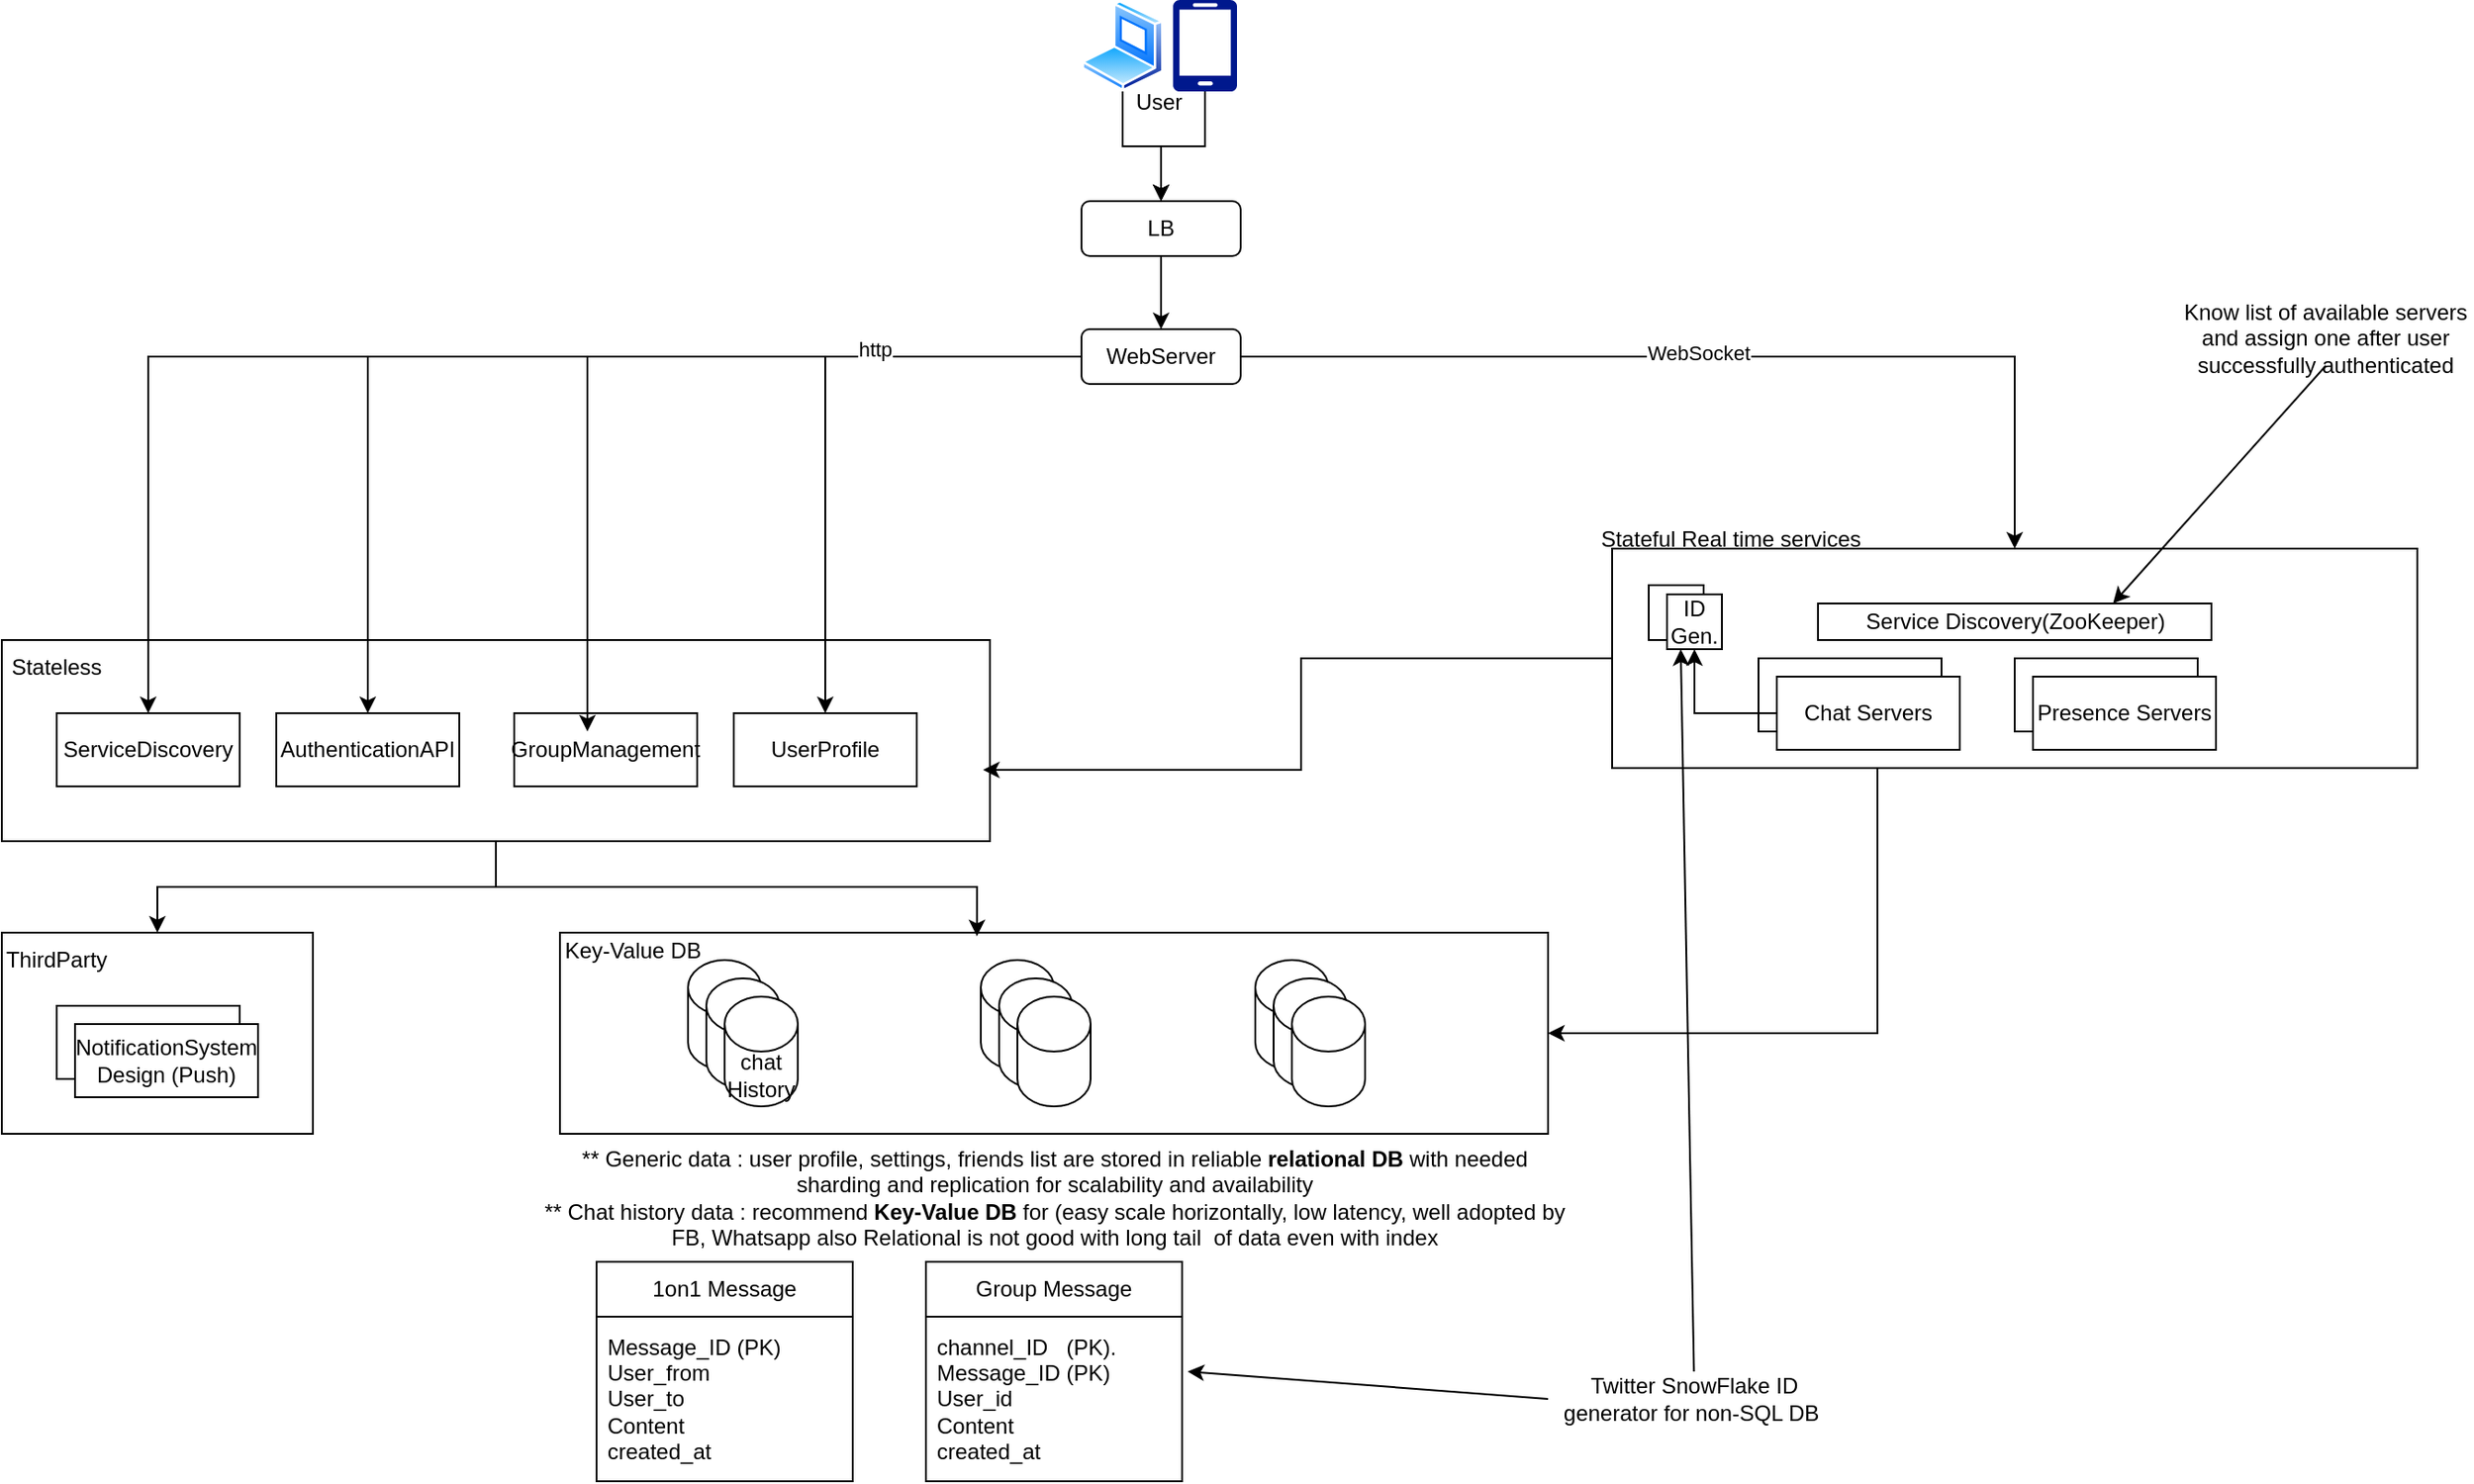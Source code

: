 <mxfile version="24.7.16">
  <diagram name="Page-1" id="_omLd40gxrhuzkDiTgc6">
    <mxGraphModel dx="2524" dy="819" grid="1" gridSize="10" guides="1" tooltips="1" connect="1" arrows="1" fold="1" page="1" pageScale="1" pageWidth="850" pageHeight="1100" math="0" shadow="0">
      <root>
        <mxCell id="0" />
        <mxCell id="1" parent="0" />
        <mxCell id="wvIRAx71RviLsR0cLW7b-3" value="&#xa;&#xa;&#xa;User" style="group" vertex="1" connectable="0" parent="1">
          <mxGeometry x="320" y="60" width="85" height="50" as="geometry" />
        </mxCell>
        <mxCell id="wvIRAx71RviLsR0cLW7b-1" value="" style="image;aspect=fixed;perimeter=ellipsePerimeter;html=1;align=center;shadow=0;dashed=0;spacingTop=3;image=img/lib/active_directory/laptop_client.svg;" vertex="1" parent="wvIRAx71RviLsR0cLW7b-3">
          <mxGeometry width="45" height="50" as="geometry" />
        </mxCell>
        <mxCell id="wvIRAx71RviLsR0cLW7b-2" value="" style="sketch=0;aspect=fixed;pointerEvents=1;shadow=0;dashed=0;html=1;strokeColor=none;labelPosition=center;verticalLabelPosition=bottom;verticalAlign=top;align=center;fillColor=#00188D;shape=mxgraph.azure.mobile" vertex="1" parent="wvIRAx71RviLsR0cLW7b-3">
          <mxGeometry x="50" width="35" height="50" as="geometry" />
        </mxCell>
        <mxCell id="wvIRAx71RviLsR0cLW7b-24" value="" style="edgeStyle=orthogonalEdgeStyle;rounded=0;orthogonalLoop=1;jettySize=auto;html=1;" edge="1" parent="1" source="wvIRAx71RviLsR0cLW7b-4" target="wvIRAx71RviLsR0cLW7b-5">
          <mxGeometry relative="1" as="geometry" />
        </mxCell>
        <mxCell id="wvIRAx71RviLsR0cLW7b-4" value="LB" style="rounded=1;whiteSpace=wrap;html=1;" vertex="1" parent="1">
          <mxGeometry x="320" y="170" width="87" height="30" as="geometry" />
        </mxCell>
        <mxCell id="wvIRAx71RviLsR0cLW7b-36" style="edgeStyle=orthogonalEdgeStyle;rounded=0;orthogonalLoop=1;jettySize=auto;html=1;entryX=0.5;entryY=0;entryDx=0;entryDy=0;" edge="1" parent="1" source="wvIRAx71RviLsR0cLW7b-6" target="wvIRAx71RviLsR0cLW7b-16">
          <mxGeometry relative="1" as="geometry" />
        </mxCell>
        <mxCell id="wvIRAx71RviLsR0cLW7b-6" value="" style="rounded=0;whiteSpace=wrap;html=1;" vertex="1" parent="1">
          <mxGeometry x="-270" y="410" width="540" height="110" as="geometry" />
        </mxCell>
        <mxCell id="wvIRAx71RviLsR0cLW7b-12" style="edgeStyle=orthogonalEdgeStyle;rounded=0;orthogonalLoop=1;jettySize=auto;html=1;entryX=0.5;entryY=0;entryDx=0;entryDy=0;" edge="1" parent="1" source="wvIRAx71RviLsR0cLW7b-5" target="wvIRAx71RviLsR0cLW7b-10">
          <mxGeometry relative="1" as="geometry" />
        </mxCell>
        <mxCell id="wvIRAx71RviLsR0cLW7b-14" style="edgeStyle=orthogonalEdgeStyle;rounded=0;orthogonalLoop=1;jettySize=auto;html=1;" edge="1" parent="1" source="wvIRAx71RviLsR0cLW7b-5" target="wvIRAx71RviLsR0cLW7b-8">
          <mxGeometry relative="1" as="geometry" />
        </mxCell>
        <mxCell id="wvIRAx71RviLsR0cLW7b-15" style="edgeStyle=orthogonalEdgeStyle;rounded=0;orthogonalLoop=1;jettySize=auto;html=1;" edge="1" parent="1" source="wvIRAx71RviLsR0cLW7b-5" target="wvIRAx71RviLsR0cLW7b-7">
          <mxGeometry relative="1" as="geometry" />
        </mxCell>
        <mxCell id="wvIRAx71RviLsR0cLW7b-23" style="edgeStyle=orthogonalEdgeStyle;rounded=0;orthogonalLoop=1;jettySize=auto;html=1;entryX=0.5;entryY=0;entryDx=0;entryDy=0;" edge="1" parent="1" source="wvIRAx71RviLsR0cLW7b-5" target="wvIRAx71RviLsR0cLW7b-27">
          <mxGeometry relative="1" as="geometry" />
        </mxCell>
        <mxCell id="wvIRAx71RviLsR0cLW7b-31" value="WebSocket" style="edgeLabel;html=1;align=center;verticalAlign=middle;resizable=0;points=[];" vertex="1" connectable="0" parent="wvIRAx71RviLsR0cLW7b-23">
          <mxGeometry x="-0.057" y="2" relative="1" as="geometry">
            <mxPoint x="1" as="offset" />
          </mxGeometry>
        </mxCell>
        <mxCell id="wvIRAx71RviLsR0cLW7b-5" value="WebServer" style="rounded=1;whiteSpace=wrap;html=1;" vertex="1" parent="1">
          <mxGeometry x="320" y="240" width="87" height="30" as="geometry" />
        </mxCell>
        <mxCell id="wvIRAx71RviLsR0cLW7b-7" value="ServiceDiscovery" style="rounded=0;whiteSpace=wrap;html=1;" vertex="1" parent="1">
          <mxGeometry x="-240" y="450" width="100" height="40" as="geometry" />
        </mxCell>
        <mxCell id="wvIRAx71RviLsR0cLW7b-8" value="AuthenticationAPI" style="rounded=0;whiteSpace=wrap;html=1;" vertex="1" parent="1">
          <mxGeometry x="-120" y="450" width="100" height="40" as="geometry" />
        </mxCell>
        <mxCell id="wvIRAx71RviLsR0cLW7b-9" value="GroupManagement" style="rounded=0;whiteSpace=wrap;html=1;" vertex="1" parent="1">
          <mxGeometry x="10" y="450" width="100" height="40" as="geometry" />
        </mxCell>
        <mxCell id="wvIRAx71RviLsR0cLW7b-10" value="UserProfile" style="rounded=0;whiteSpace=wrap;html=1;" vertex="1" parent="1">
          <mxGeometry x="130" y="450" width="100" height="40" as="geometry" />
        </mxCell>
        <mxCell id="wvIRAx71RviLsR0cLW7b-11" value="Stateless" style="text;html=1;align=center;verticalAlign=middle;whiteSpace=wrap;rounded=0;" vertex="1" parent="1">
          <mxGeometry x="-270" y="410" width="60" height="30" as="geometry" />
        </mxCell>
        <mxCell id="wvIRAx71RviLsR0cLW7b-13" style="edgeStyle=orthogonalEdgeStyle;rounded=0;orthogonalLoop=1;jettySize=auto;html=1;entryX=0.4;entryY=0.25;entryDx=0;entryDy=0;entryPerimeter=0;" edge="1" parent="1" source="wvIRAx71RviLsR0cLW7b-5" target="wvIRAx71RviLsR0cLW7b-9">
          <mxGeometry relative="1" as="geometry" />
        </mxCell>
        <mxCell id="wvIRAx71RviLsR0cLW7b-32" value="http" style="edgeLabel;html=1;align=center;verticalAlign=middle;resizable=0;points=[];" vertex="1" connectable="0" parent="wvIRAx71RviLsR0cLW7b-13">
          <mxGeometry x="-0.525" y="-4" relative="1" as="geometry">
            <mxPoint as="offset" />
          </mxGeometry>
        </mxCell>
        <mxCell id="wvIRAx71RviLsR0cLW7b-16" value="" style="rounded=0;whiteSpace=wrap;html=1;" vertex="1" parent="1">
          <mxGeometry x="-270" y="570" width="170" height="110" as="geometry" />
        </mxCell>
        <mxCell id="wvIRAx71RviLsR0cLW7b-17" value="Chat Server" style="rounded=0;whiteSpace=wrap;html=1;" vertex="1" parent="1">
          <mxGeometry x="-240" y="610" width="100" height="40" as="geometry" />
        </mxCell>
        <mxCell id="wvIRAx71RviLsR0cLW7b-21" value="ThirdParty" style="text;html=1;align=center;verticalAlign=middle;whiteSpace=wrap;rounded=0;" vertex="1" parent="1">
          <mxGeometry x="-270" y="570" width="60" height="30" as="geometry" />
        </mxCell>
        <mxCell id="wvIRAx71RviLsR0cLW7b-22" value="NotificationSystem Design (Push)" style="rounded=0;whiteSpace=wrap;html=1;" vertex="1" parent="1">
          <mxGeometry x="-230" y="620" width="100" height="40" as="geometry" />
        </mxCell>
        <mxCell id="wvIRAx71RviLsR0cLW7b-25" style="edgeStyle=orthogonalEdgeStyle;rounded=0;orthogonalLoop=1;jettySize=auto;html=1;entryX=0.5;entryY=0;entryDx=0;entryDy=0;" edge="1" parent="1" source="wvIRAx71RviLsR0cLW7b-1" target="wvIRAx71RviLsR0cLW7b-4">
          <mxGeometry relative="1" as="geometry" />
        </mxCell>
        <mxCell id="wvIRAx71RviLsR0cLW7b-26" style="edgeStyle=orthogonalEdgeStyle;rounded=0;orthogonalLoop=1;jettySize=auto;html=1;entryX=0.5;entryY=0;entryDx=0;entryDy=0;" edge="1" parent="1" source="wvIRAx71RviLsR0cLW7b-2" target="wvIRAx71RviLsR0cLW7b-4">
          <mxGeometry relative="1" as="geometry" />
        </mxCell>
        <mxCell id="wvIRAx71RviLsR0cLW7b-63" style="edgeStyle=orthogonalEdgeStyle;rounded=0;orthogonalLoop=1;jettySize=auto;html=1;entryX=1;entryY=0.5;entryDx=0;entryDy=0;" edge="1" parent="1" source="wvIRAx71RviLsR0cLW7b-27" target="wvIRAx71RviLsR0cLW7b-37">
          <mxGeometry relative="1" as="geometry">
            <Array as="points">
              <mxPoint x="755" y="625" />
            </Array>
          </mxGeometry>
        </mxCell>
        <mxCell id="wvIRAx71RviLsR0cLW7b-27" value="" style="rounded=0;whiteSpace=wrap;html=1;" vertex="1" parent="1">
          <mxGeometry x="610" y="360" width="440" height="120" as="geometry" />
        </mxCell>
        <mxCell id="wvIRAx71RviLsR0cLW7b-28" value="Chat Server" style="rounded=0;whiteSpace=wrap;html=1;" vertex="1" parent="1">
          <mxGeometry x="690" y="420" width="100" height="40" as="geometry" />
        </mxCell>
        <mxCell id="wvIRAx71RviLsR0cLW7b-29" value="Stateful Real time services" style="text;html=1;align=center;verticalAlign=middle;whiteSpace=wrap;rounded=0;" vertex="1" parent="1">
          <mxGeometry x="600" y="340" width="150" height="30" as="geometry" />
        </mxCell>
        <mxCell id="wvIRAx71RviLsR0cLW7b-77" style="edgeStyle=orthogonalEdgeStyle;rounded=0;orthogonalLoop=1;jettySize=auto;html=1;entryX=0.5;entryY=1;entryDx=0;entryDy=0;" edge="1" parent="1" source="wvIRAx71RviLsR0cLW7b-30" target="wvIRAx71RviLsR0cLW7b-76">
          <mxGeometry relative="1" as="geometry" />
        </mxCell>
        <mxCell id="wvIRAx71RviLsR0cLW7b-30" value="Chat Servers" style="rounded=0;whiteSpace=wrap;html=1;" vertex="1" parent="1">
          <mxGeometry x="700" y="430" width="100" height="40" as="geometry" />
        </mxCell>
        <mxCell id="wvIRAx71RviLsR0cLW7b-33" value="Chat Server" style="rounded=0;whiteSpace=wrap;html=1;" vertex="1" parent="1">
          <mxGeometry x="830" y="420" width="100" height="40" as="geometry" />
        </mxCell>
        <mxCell id="wvIRAx71RviLsR0cLW7b-34" value="Presence Servers" style="rounded=0;whiteSpace=wrap;html=1;" vertex="1" parent="1">
          <mxGeometry x="840" y="430" width="100" height="40" as="geometry" />
        </mxCell>
        <mxCell id="wvIRAx71RviLsR0cLW7b-35" style="edgeStyle=orthogonalEdgeStyle;rounded=0;orthogonalLoop=1;jettySize=auto;html=1;entryX=0.993;entryY=0.645;entryDx=0;entryDy=0;entryPerimeter=0;" edge="1" parent="1" source="wvIRAx71RviLsR0cLW7b-27" target="wvIRAx71RviLsR0cLW7b-6">
          <mxGeometry relative="1" as="geometry" />
        </mxCell>
        <mxCell id="wvIRAx71RviLsR0cLW7b-37" value="" style="rounded=0;whiteSpace=wrap;html=1;" vertex="1" parent="1">
          <mxGeometry x="35" y="570" width="540" height="110" as="geometry" />
        </mxCell>
        <mxCell id="wvIRAx71RviLsR0cLW7b-38" value="" style="shape=cylinder3;whiteSpace=wrap;html=1;boundedLbl=1;backgroundOutline=1;size=15;" vertex="1" parent="1">
          <mxGeometry x="105" y="585" width="40" height="60" as="geometry" />
        </mxCell>
        <mxCell id="wvIRAx71RviLsR0cLW7b-39" value="" style="shape=cylinder3;whiteSpace=wrap;html=1;boundedLbl=1;backgroundOutline=1;size=15;" vertex="1" parent="1">
          <mxGeometry x="115" y="595" width="40" height="60" as="geometry" />
        </mxCell>
        <mxCell id="wvIRAx71RviLsR0cLW7b-40" value="chat History" style="shape=cylinder3;whiteSpace=wrap;html=1;boundedLbl=1;backgroundOutline=1;size=15;" vertex="1" parent="1">
          <mxGeometry x="125" y="605" width="40" height="60" as="geometry" />
        </mxCell>
        <mxCell id="wvIRAx71RviLsR0cLW7b-43" value="" style="shape=cylinder3;whiteSpace=wrap;html=1;boundedLbl=1;backgroundOutline=1;size=15;" vertex="1" parent="1">
          <mxGeometry x="265" y="585" width="40" height="60" as="geometry" />
        </mxCell>
        <mxCell id="wvIRAx71RviLsR0cLW7b-44" value="" style="shape=cylinder3;whiteSpace=wrap;html=1;boundedLbl=1;backgroundOutline=1;size=15;" vertex="1" parent="1">
          <mxGeometry x="275" y="595" width="40" height="60" as="geometry" />
        </mxCell>
        <mxCell id="wvIRAx71RviLsR0cLW7b-45" value="" style="shape=cylinder3;whiteSpace=wrap;html=1;boundedLbl=1;backgroundOutline=1;size=15;" vertex="1" parent="1">
          <mxGeometry x="285" y="605" width="40" height="60" as="geometry" />
        </mxCell>
        <mxCell id="wvIRAx71RviLsR0cLW7b-46" value="" style="shape=cylinder3;whiteSpace=wrap;html=1;boundedLbl=1;backgroundOutline=1;size=15;" vertex="1" parent="1">
          <mxGeometry x="415" y="585" width="40" height="60" as="geometry" />
        </mxCell>
        <mxCell id="wvIRAx71RviLsR0cLW7b-47" value="" style="shape=cylinder3;whiteSpace=wrap;html=1;boundedLbl=1;backgroundOutline=1;size=15;" vertex="1" parent="1">
          <mxGeometry x="425" y="595" width="40" height="60" as="geometry" />
        </mxCell>
        <mxCell id="wvIRAx71RviLsR0cLW7b-48" value="" style="shape=cylinder3;whiteSpace=wrap;html=1;boundedLbl=1;backgroundOutline=1;size=15;" vertex="1" parent="1">
          <mxGeometry x="435" y="605" width="40" height="60" as="geometry" />
        </mxCell>
        <mxCell id="wvIRAx71RviLsR0cLW7b-49" value="Key-Value DB" style="text;html=1;align=center;verticalAlign=middle;whiteSpace=wrap;rounded=0;" vertex="1" parent="1">
          <mxGeometry x="30" y="565" width="90" height="30" as="geometry" />
        </mxCell>
        <mxCell id="wvIRAx71RviLsR0cLW7b-50" style="edgeStyle=orthogonalEdgeStyle;rounded=0;orthogonalLoop=1;jettySize=auto;html=1;entryX=0.422;entryY=0.018;entryDx=0;entryDy=0;entryPerimeter=0;" edge="1" parent="1" source="wvIRAx71RviLsR0cLW7b-6" target="wvIRAx71RviLsR0cLW7b-37">
          <mxGeometry relative="1" as="geometry" />
        </mxCell>
        <mxCell id="wvIRAx71RviLsR0cLW7b-52" value="** Generic data : user profile, settings, friends list are stored in reliable &lt;b&gt;relational DB&lt;/b&gt; with needed sharding and replication for scalability and availability&lt;br&gt;** Chat history data : recommend &lt;b&gt;Key-Value DB&lt;/b&gt; for (easy scale horizontally, low latency, well adopted by FB, Whatsapp also Relational is not good with long tail&amp;nbsp; of data even with index" style="text;html=1;align=center;verticalAlign=middle;whiteSpace=wrap;rounded=0;" vertex="1" parent="1">
          <mxGeometry x="22.5" y="700" width="565" height="30" as="geometry" />
        </mxCell>
        <mxCell id="wvIRAx71RviLsR0cLW7b-55" value="1on1 Message" style="swimlane;fontStyle=0;childLayout=stackLayout;horizontal=1;startSize=30;horizontalStack=0;resizeParent=1;resizeParentMax=0;resizeLast=0;collapsible=1;marginBottom=0;whiteSpace=wrap;html=1;" vertex="1" parent="1">
          <mxGeometry x="55" y="750" width="140" height="120" as="geometry" />
        </mxCell>
        <mxCell id="wvIRAx71RviLsR0cLW7b-58" value="Message_ID (PK)&lt;br&gt;User_from&lt;br&gt;User_to&lt;br&gt;Content&lt;br&gt;created_at" style="text;strokeColor=none;fillColor=none;align=left;verticalAlign=middle;spacingLeft=4;spacingRight=4;overflow=hidden;points=[[0,0.5],[1,0.5]];portConstraint=eastwest;rotatable=0;whiteSpace=wrap;html=1;" vertex="1" parent="wvIRAx71RviLsR0cLW7b-55">
          <mxGeometry y="30" width="140" height="90" as="geometry" />
        </mxCell>
        <mxCell id="wvIRAx71RviLsR0cLW7b-59" value="Group Message" style="swimlane;fontStyle=0;childLayout=stackLayout;horizontal=1;startSize=30;horizontalStack=0;resizeParent=1;resizeParentMax=0;resizeLast=0;collapsible=1;marginBottom=0;whiteSpace=wrap;html=1;" vertex="1" parent="1">
          <mxGeometry x="235" y="750" width="140" height="120" as="geometry" />
        </mxCell>
        <mxCell id="wvIRAx71RviLsR0cLW7b-60" value="channel_ID&amp;nbsp; &amp;nbsp;(PK). Message_ID (PK)&lt;br&gt;User_id&lt;br&gt;Content&lt;br&gt;created_at" style="text;strokeColor=none;fillColor=none;align=left;verticalAlign=middle;spacingLeft=4;spacingRight=4;overflow=hidden;points=[[0,0.5],[1,0.5]];portConstraint=eastwest;rotatable=0;whiteSpace=wrap;html=1;" vertex="1" parent="wvIRAx71RviLsR0cLW7b-59">
          <mxGeometry y="30" width="140" height="90" as="geometry" />
        </mxCell>
        <mxCell id="wvIRAx71RviLsR0cLW7b-61" value="Twitter SnowFlake ID generator for non-SQL DB&amp;nbsp;" style="text;html=1;align=center;verticalAlign=middle;whiteSpace=wrap;rounded=0;" vertex="1" parent="1">
          <mxGeometry x="575" y="810" width="160" height="30" as="geometry" />
        </mxCell>
        <mxCell id="wvIRAx71RviLsR0cLW7b-69" value="Service Discovery(ZooKeeper)" style="rounded=0;whiteSpace=wrap;html=1;" vertex="1" parent="1">
          <mxGeometry x="722.5" y="390" width="215" height="20" as="geometry" />
        </mxCell>
        <mxCell id="wvIRAx71RviLsR0cLW7b-70" value="Know list of available servers and assign one after user successfully authenticated" style="text;html=1;align=center;verticalAlign=middle;whiteSpace=wrap;rounded=0;" vertex="1" parent="1">
          <mxGeometry x="920" y="230" width="160" height="30" as="geometry" />
        </mxCell>
        <mxCell id="wvIRAx71RviLsR0cLW7b-71" value="" style="endArrow=classic;html=1;rounded=0;entryX=0.75;entryY=0;entryDx=0;entryDy=0;exitX=0.5;exitY=1;exitDx=0;exitDy=0;" edge="1" parent="1" source="wvIRAx71RviLsR0cLW7b-70" target="wvIRAx71RviLsR0cLW7b-69">
          <mxGeometry width="50" height="50" relative="1" as="geometry">
            <mxPoint x="890" y="320" as="sourcePoint" />
            <mxPoint x="940" y="270" as="targetPoint" />
          </mxGeometry>
        </mxCell>
        <mxCell id="wvIRAx71RviLsR0cLW7b-74" value="" style="whiteSpace=wrap;html=1;aspect=fixed;" vertex="1" parent="1">
          <mxGeometry x="630" y="380" width="30" height="30" as="geometry" />
        </mxCell>
        <mxCell id="wvIRAx71RviLsR0cLW7b-76" value="ID Gen." style="whiteSpace=wrap;html=1;aspect=fixed;" vertex="1" parent="1">
          <mxGeometry x="640" y="385" width="30" height="30" as="geometry" />
        </mxCell>
        <mxCell id="wvIRAx71RviLsR0cLW7b-78" value="" style="endArrow=classic;html=1;rounded=0;entryX=0.25;entryY=1;entryDx=0;entryDy=0;" edge="1" parent="1" source="wvIRAx71RviLsR0cLW7b-61" target="wvIRAx71RviLsR0cLW7b-76">
          <mxGeometry width="50" height="50" relative="1" as="geometry">
            <mxPoint x="648" y="810" as="sourcePoint" />
            <mxPoint x="680" y="890" as="targetPoint" />
          </mxGeometry>
        </mxCell>
        <mxCell id="wvIRAx71RviLsR0cLW7b-79" value="" style="endArrow=classic;html=1;rounded=0;exitX=0;exitY=0.5;exitDx=0;exitDy=0;" edge="1" parent="1" source="wvIRAx71RviLsR0cLW7b-61">
          <mxGeometry width="50" height="50" relative="1" as="geometry">
            <mxPoint x="480" y="940" as="sourcePoint" />
            <mxPoint x="378" y="810" as="targetPoint" />
          </mxGeometry>
        </mxCell>
      </root>
    </mxGraphModel>
  </diagram>
</mxfile>
